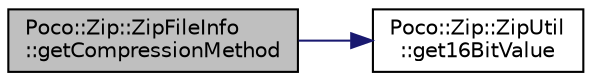 digraph "Poco::Zip::ZipFileInfo::getCompressionMethod"
{
 // LATEX_PDF_SIZE
  edge [fontname="Helvetica",fontsize="10",labelfontname="Helvetica",labelfontsize="10"];
  node [fontname="Helvetica",fontsize="10",shape=record];
  rankdir="LR";
  Node1 [label="Poco::Zip::ZipFileInfo\l::getCompressionMethod",height=0.2,width=0.4,color="black", fillcolor="grey75", style="filled", fontcolor="black",tooltip="Where on the disk starts the localheader. Combined with the disk number gives the exact location of t..."];
  Node1 -> Node2 [color="midnightblue",fontsize="10",style="solid",fontname="Helvetica"];
  Node2 [label="Poco::Zip::ZipUtil\l::get16BitValue",height=0.2,width=0.4,color="black", fillcolor="white", style="filled",URL="$classPoco_1_1Zip_1_1ZipUtil.html#adb42f03196f61d49c2cb6d9dee5aa8c6",tooltip=" "];
}
